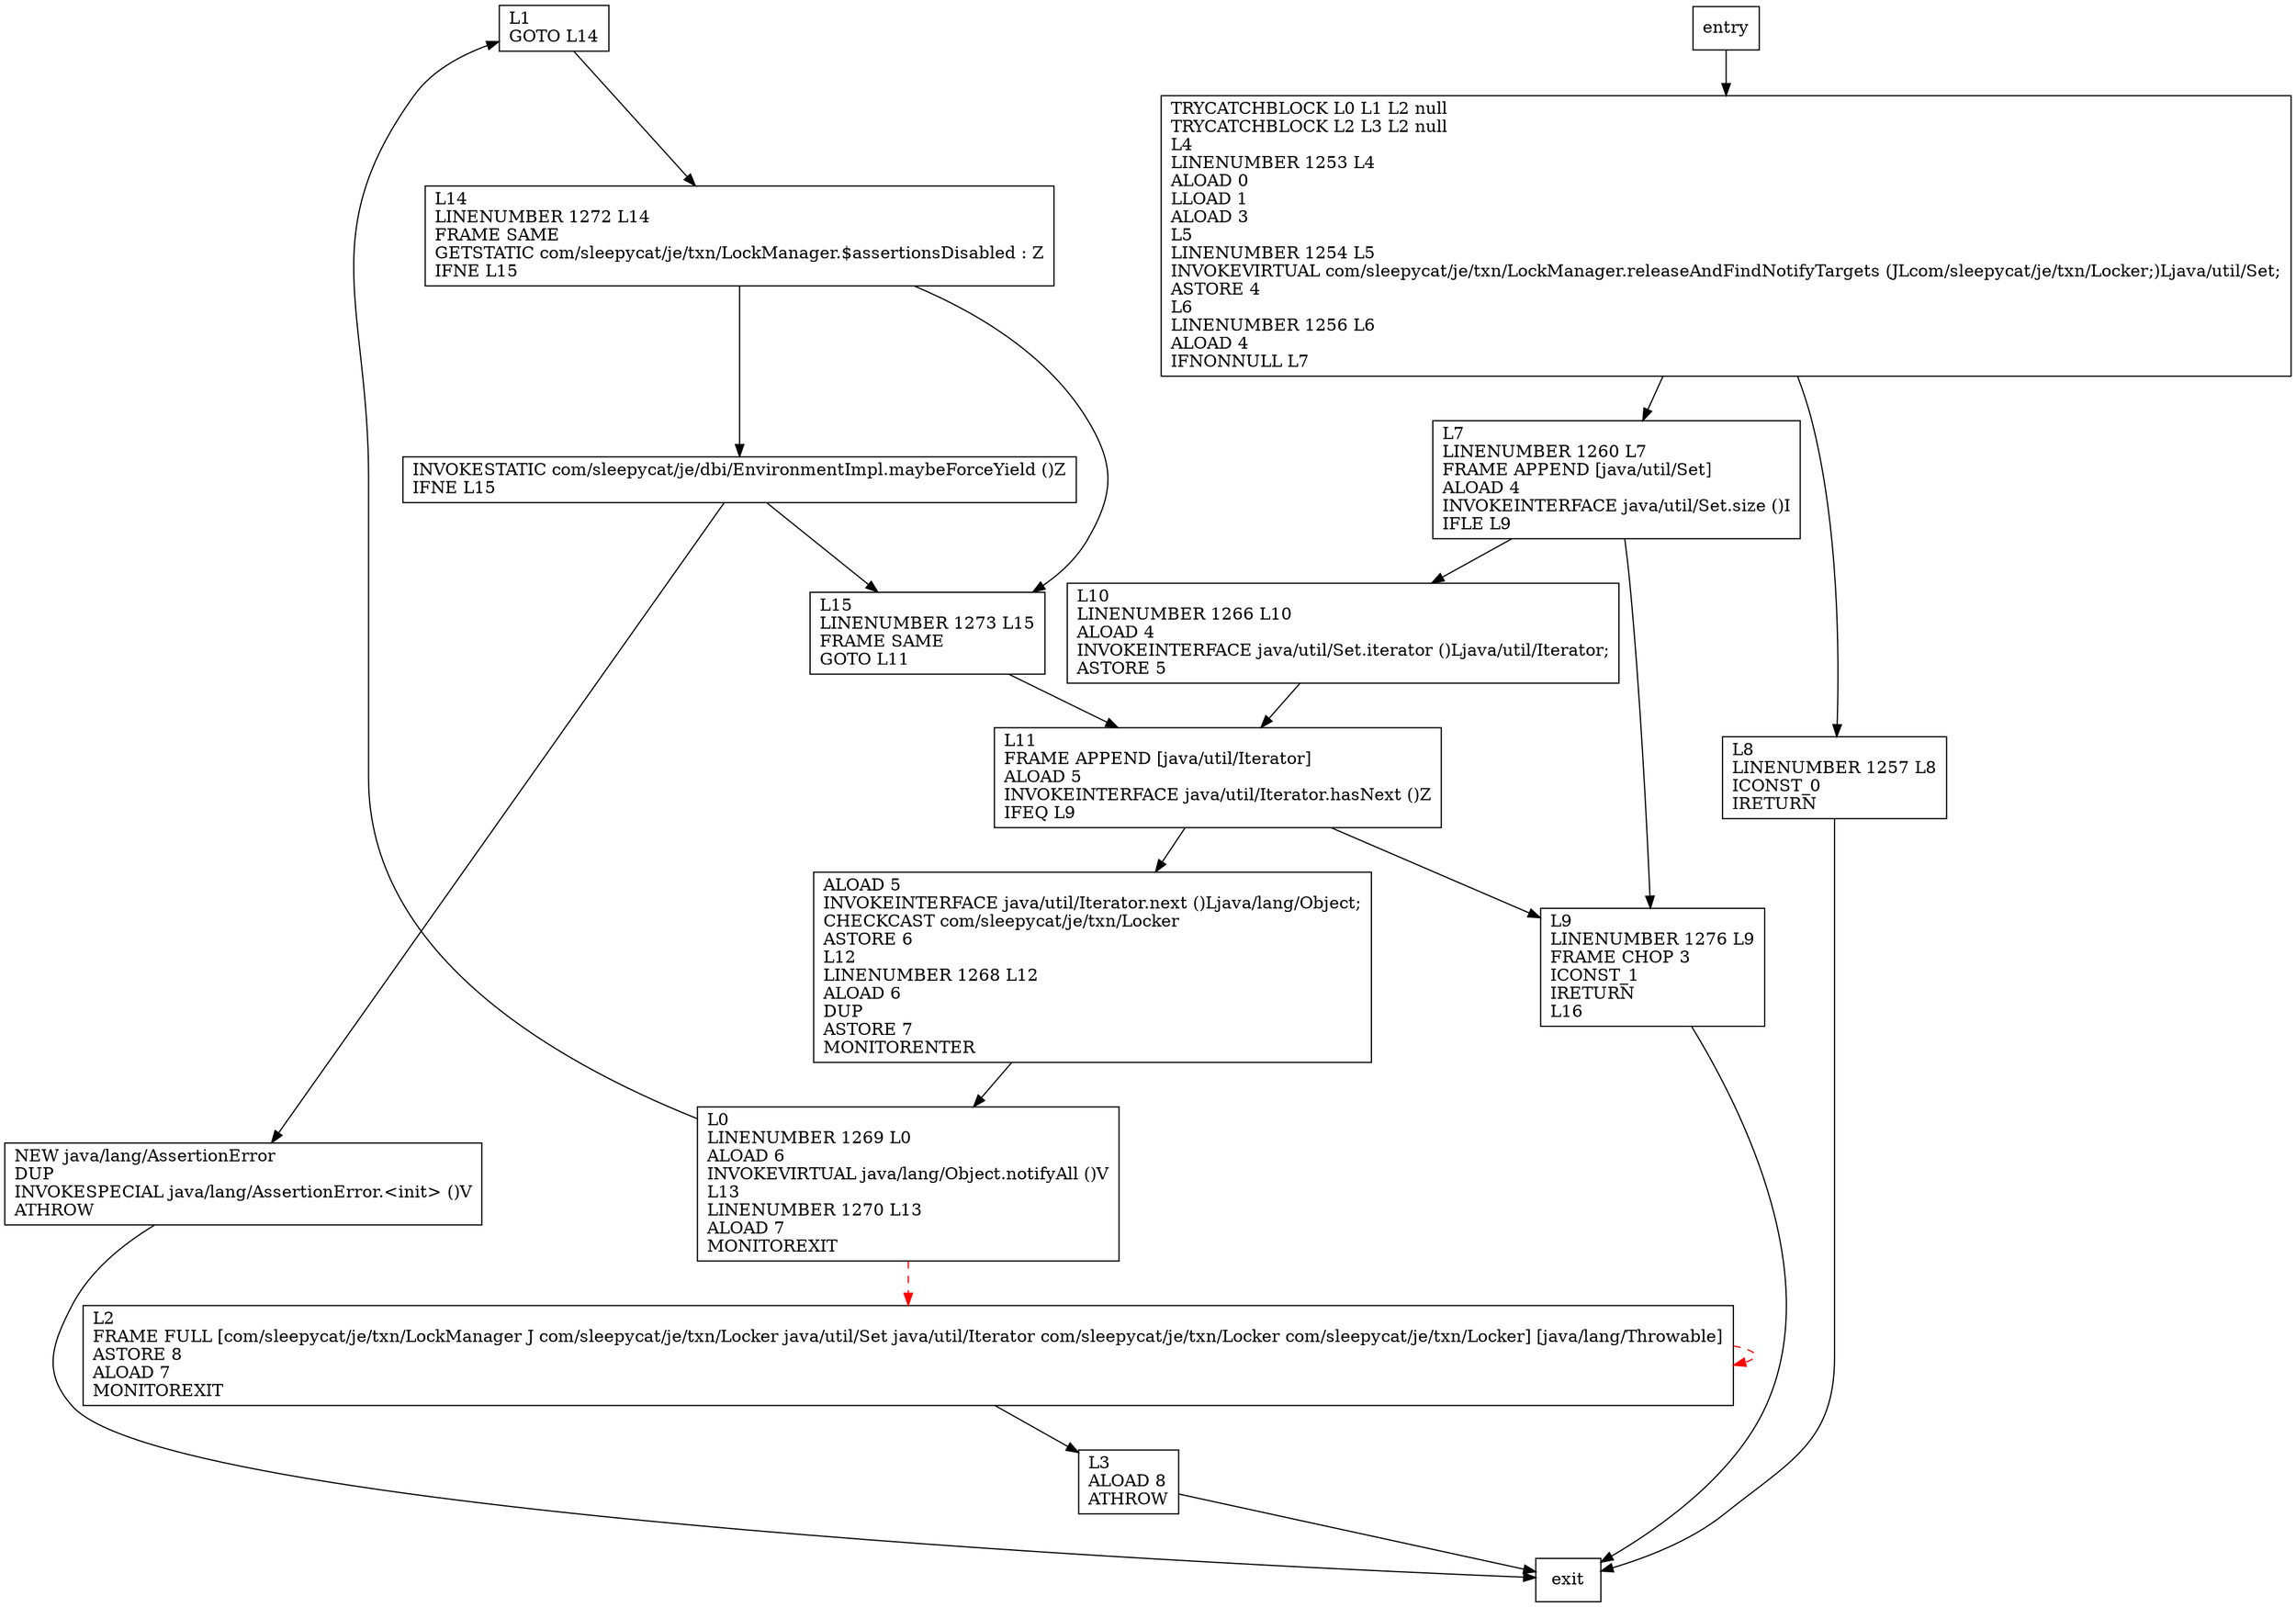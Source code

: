 digraph release {
node [shape=record];
333364498 [label="L1\lGOTO L14\l"];
208049131 [label="TRYCATCHBLOCK L0 L1 L2 null\lTRYCATCHBLOCK L2 L3 L2 null\lL4\lLINENUMBER 1253 L4\lALOAD 0\lLLOAD 1\lALOAD 3\lL5\lLINENUMBER 1254 L5\lINVOKEVIRTUAL com/sleepycat/je/txn/LockManager.releaseAndFindNotifyTargets (JLcom/sleepycat/je/txn/Locker;)Ljava/util/Set;\lASTORE 4\lL6\lLINENUMBER 1256 L6\lALOAD 4\lIFNONNULL L7\l"];
660133305 [label="L3\lALOAD 8\lATHROW\l"];
575576020 [label="INVOKESTATIC com/sleepycat/je/dbi/EnvironmentImpl.maybeForceYield ()Z\lIFNE L15\l"];
593930928 [label="L11\lFRAME APPEND [java/util/Iterator]\lALOAD 5\lINVOKEINTERFACE java/util/Iterator.hasNext ()Z\lIFEQ L9\l"];
667519466 [label="L14\lLINENUMBER 1272 L14\lFRAME SAME\lGETSTATIC com/sleepycat/je/txn/LockManager.$assertionsDisabled : Z\lIFNE L15\l"];
1522866216 [label="L0\lLINENUMBER 1269 L0\lALOAD 6\lINVOKEVIRTUAL java/lang/Object.notifyAll ()V\lL13\lLINENUMBER 1270 L13\lALOAD 7\lMONITOREXIT\l"];
1689971128 [label="ALOAD 5\lINVOKEINTERFACE java/util/Iterator.next ()Ljava/lang/Object;\lCHECKCAST com/sleepycat/je/txn/Locker\lASTORE 6\lL12\lLINENUMBER 1268 L12\lALOAD 6\lDUP\lASTORE 7\lMONITORENTER\l"];
33615951 [label="L10\lLINENUMBER 1266 L10\lALOAD 4\lINVOKEINTERFACE java/util/Set.iterator ()Ljava/util/Iterator;\lASTORE 5\l"];
1437502754 [label="L7\lLINENUMBER 1260 L7\lFRAME APPEND [java/util/Set]\lALOAD 4\lINVOKEINTERFACE java/util/Set.size ()I\lIFLE L9\l"];
1662256265 [label="L9\lLINENUMBER 1276 L9\lFRAME CHOP 3\lICONST_1\lIRETURN\lL16\l"];
120537611 [label="NEW java/lang/AssertionError\lDUP\lINVOKESPECIAL java/lang/AssertionError.\<init\> ()V\lATHROW\l"];
887855623 [label="L15\lLINENUMBER 1273 L15\lFRAME SAME\lGOTO L11\l"];
872320168 [label="L8\lLINENUMBER 1257 L8\lICONST_0\lIRETURN\l"];
521794682 [label="L2\lFRAME FULL [com/sleepycat/je/txn/LockManager J com/sleepycat/je/txn/Locker java/util/Set java/util/Iterator com/sleepycat/je/txn/Locker com/sleepycat/je/txn/Locker] [java/lang/Throwable]\lASTORE 8\lALOAD 7\lMONITOREXIT\l"];
entry;
exit;
333364498 -> 667519466
208049131 -> 1437502754
208049131 -> 872320168
660133305 -> exit
575576020 -> 120537611
575576020 -> 887855623
593930928 -> 1662256265
593930928 -> 1689971128
667519466 -> 887855623
667519466 -> 575576020
1522866216 -> 333364498
1522866216 -> 521794682 [style=dashed, color=red]
1689971128 -> 1522866216
entry -> 208049131
33615951 -> 593930928
1437502754 -> 33615951
1437502754 -> 1662256265
1662256265 -> exit
120537611 -> exit
887855623 -> 593930928
872320168 -> exit
521794682 -> 660133305
521794682 -> 521794682 [style=dashed, color=red]
}
